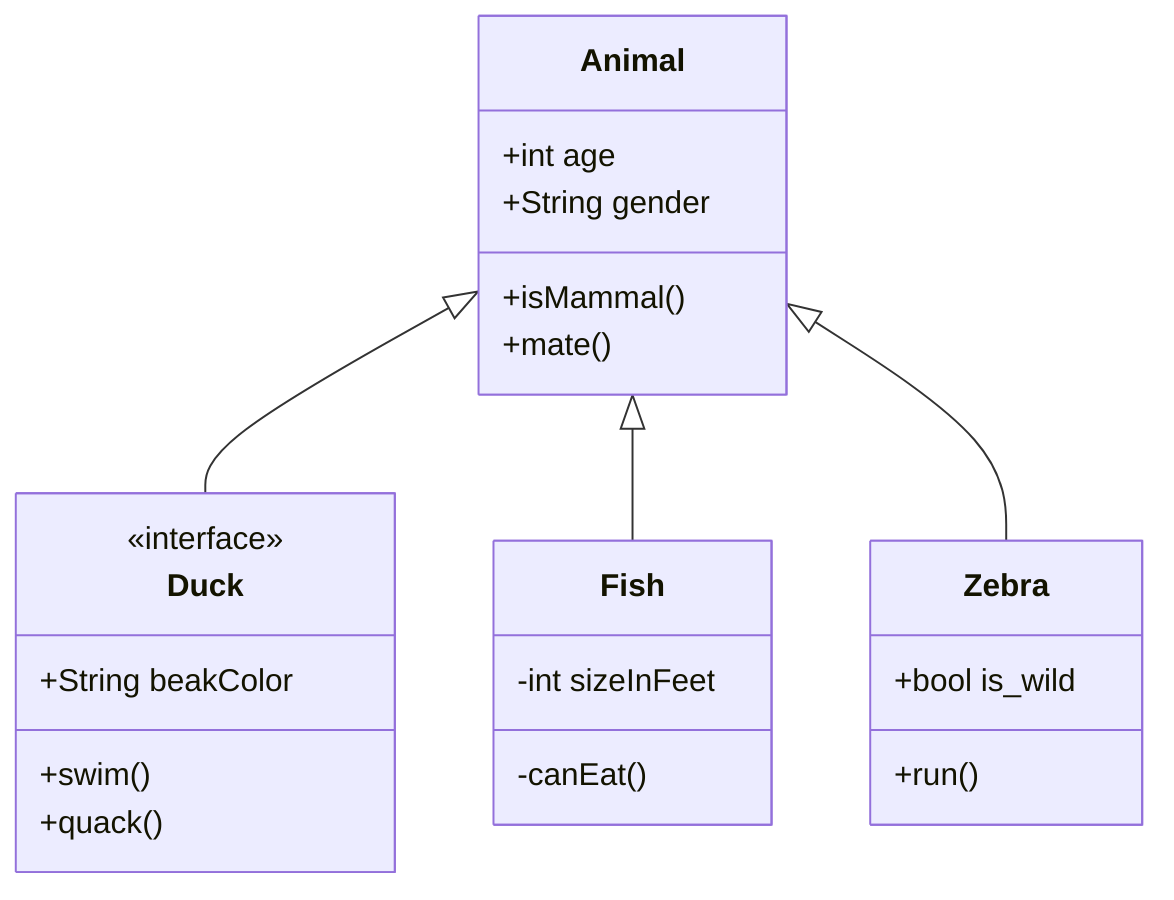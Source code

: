 classDiagram
%% foo
     Animal <|-- Duck
     Animal <|-- Fish
     Animal <|-- Zebra
     Animal : +int age
     Animal : +String gender
     Animal: +isMammal()
     Animal: +mate()
     class Duck{
         <<interface>>
         +String beakColor
         +swim()
         +quack()
     }
     class Fish{
         -int sizeInFeet
         -canEat()
     }
     class Zebra{
         +bool is_wild
         +run()
     }